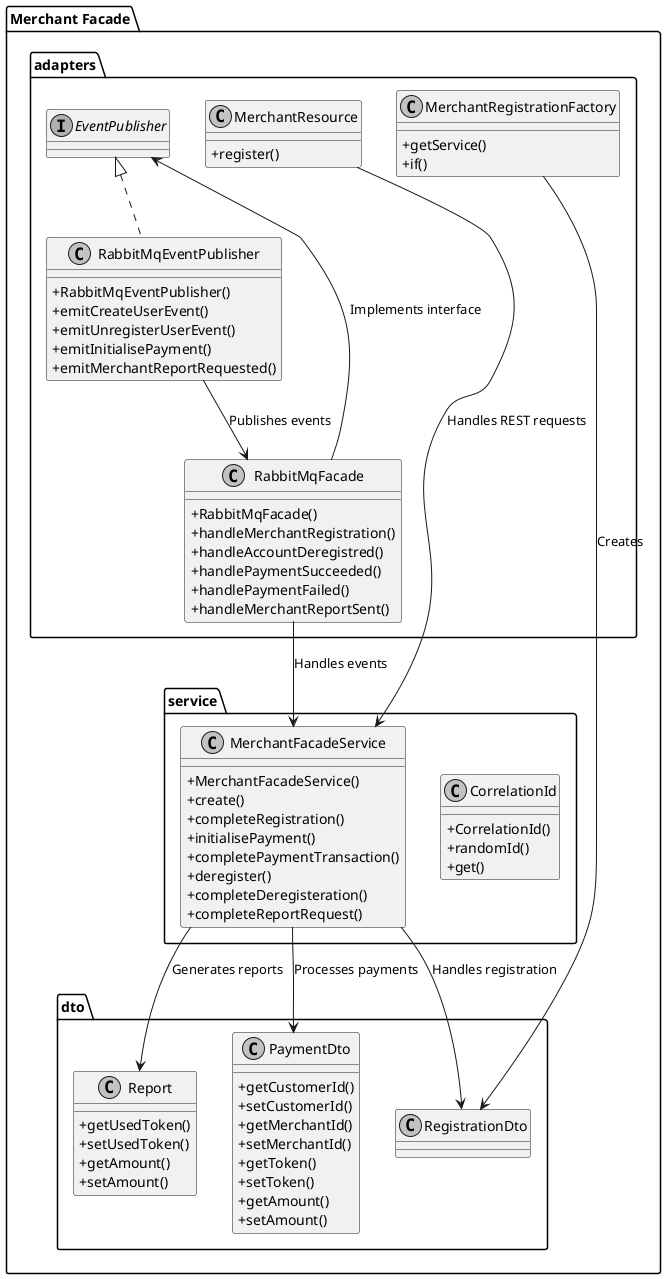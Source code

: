 @startuml
skinparam classAttributeIconSize 0
skinparam monochrome true

package "Merchant Facade" {
    ' 适配器层
    package "adapters" {
        interface EventPublisher
        class MerchantRegistrationFactory {
            + getService()
            + if()
        }
        class MerchantResource {
            + register()
        }
        class RabbitMqEventPublisher implements EventPublisher {
            + RabbitMqEventPublisher()
            + emitCreateUserEvent()
            + emitUnregisterUserEvent()
            + emitInitialisePayment()
            + emitMerchantReportRequested()
        }
        class RabbitMqFacade {
            + RabbitMqFacade()
            + handleMerchantRegistration()
            + handleAccountDeregistred()
            + handlePaymentSucceeded()
            + handlePaymentFailed()
            + handleMerchantReportSent()
        }
    }

    ' DTO 层
    package "dto" {
        class PaymentDto {
            + getCustomerId()
            + setCustomerId()
            + getMerchantId()
            + setMerchantId()
            + getToken()
            + setToken()
            + getAmount()
            + setAmount()
        }
        class RegistrationDto
        class Report {
            + getUsedToken()
            + setUsedToken()
            + getAmount()
            + setAmount()
        }
    }

    ' 服务层
    package "service" {
        class CorrelationId {
            + CorrelationId()
            + randomId()
            + get()
        }
        class MerchantFacadeService {
            + MerchantFacadeService()
            + create()
            + completeRegistration()
            + initialisePayment()
            + completePaymentTransaction()
            + deregister()
            + completeDeregisteration()
            + completeReportRequest()
        }
    }
}

' 关系展示
MerchantResource --> MerchantFacadeService : "Handles REST requests"
MerchantFacadeService --> PaymentDto : "Processes payments"
MerchantFacadeService --> RegistrationDto : "Handles registration"
MerchantFacadeService --> Report : "Generates reports"

RabbitMqEventPublisher --> RabbitMqFacade : "Publishes events"
RabbitMqFacade --> MerchantFacadeService : "Handles events"

MerchantRegistrationFactory --> RegistrationDto : "Creates"
RabbitMqFacade --> EventPublisher : "Implements interface"
@enduml